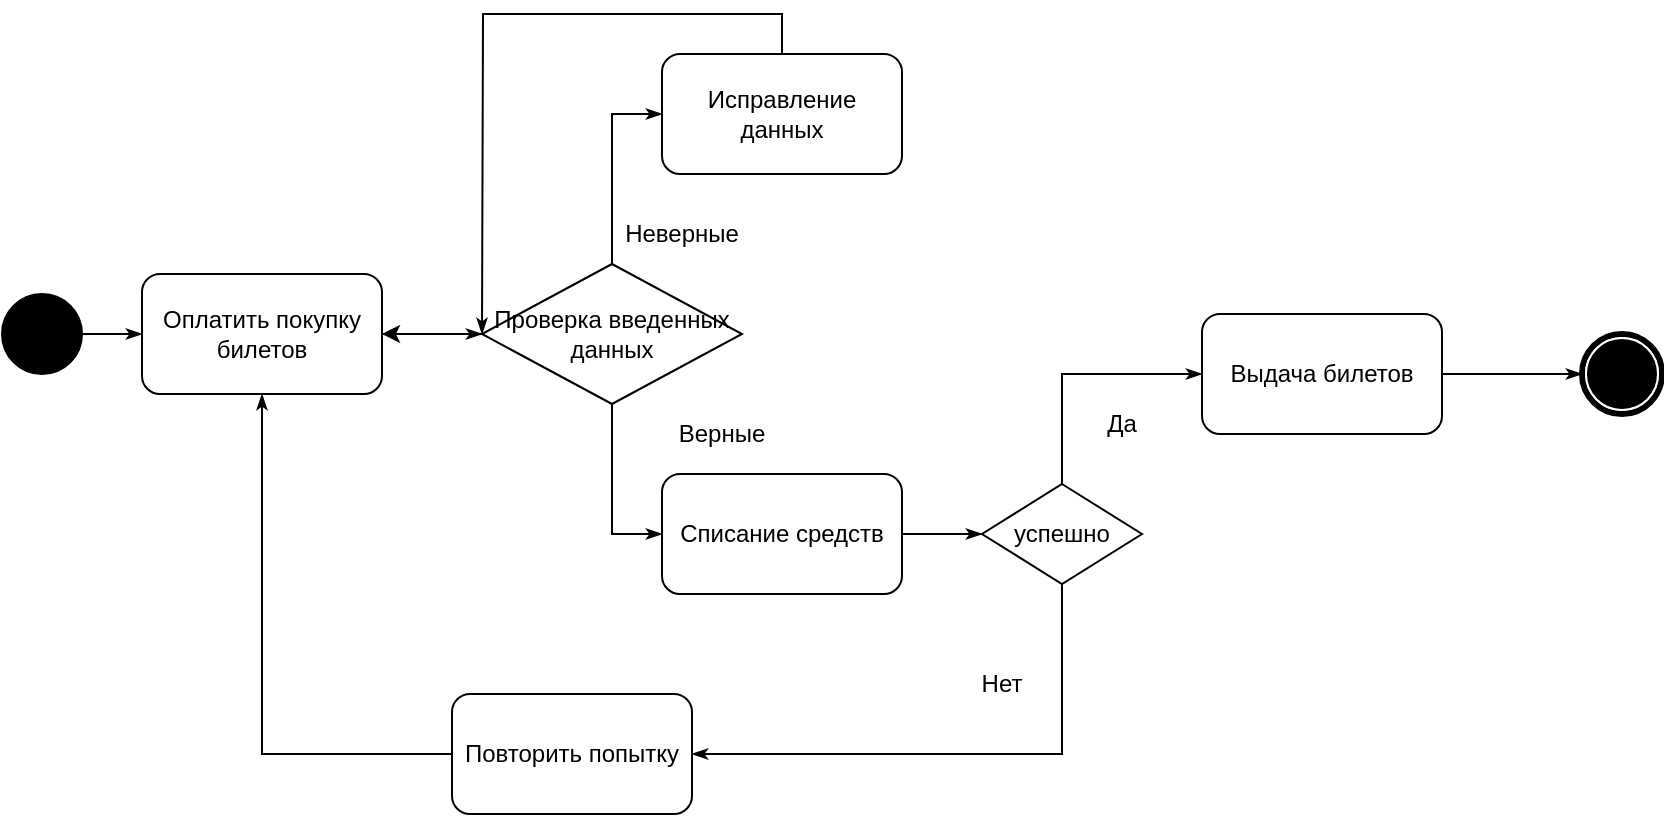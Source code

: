 <mxfile version="22.1.0" type="device">
  <diagram name="Page-1" id="0783ab3e-0a74-02c8-0abd-f7b4e66b4bec">
    <mxGraphModel dx="1892" dy="535" grid="1" gridSize="10" guides="1" tooltips="1" connect="1" arrows="1" fold="1" page="1" pageScale="1" pageWidth="850" pageHeight="1100" background="none" math="0" shadow="0">
      <root>
        <mxCell id="0" />
        <mxCell id="1" parent="0" />
        <mxCell id="cUsYler12TiQLTutVpSO-1" value="" style="ellipse;whiteSpace=wrap;html=1;rounded=0;shadow=0;comic=0;labelBackgroundColor=none;strokeWidth=1;fillColor=#000000;fontFamily=Verdana;fontSize=12;align=center;" vertex="1" parent="1">
          <mxGeometry x="-40.0" y="260" width="40" height="40" as="geometry" />
        </mxCell>
        <mxCell id="cUsYler12TiQLTutVpSO-2" value="" style="shape=mxgraph.bpmn.shape;html=1;verticalLabelPosition=bottom;labelBackgroundColor=#ffffff;verticalAlign=top;perimeter=ellipsePerimeter;outline=end;symbol=terminate;rounded=0;shadow=0;comic=0;strokeWidth=1;fontFamily=Verdana;fontSize=12;align=center;" vertex="1" parent="1">
          <mxGeometry x="750" y="280" width="40" height="40" as="geometry" />
        </mxCell>
        <mxCell id="cUsYler12TiQLTutVpSO-3" value="Оплатить покупку билетов" style="rounded=1;whiteSpace=wrap;html=1;" vertex="1" parent="1">
          <mxGeometry x="30" y="250" width="120" height="60" as="geometry" />
        </mxCell>
        <mxCell id="cUsYler12TiQLTutVpSO-4" value="Исправление данных" style="rounded=1;whiteSpace=wrap;html=1;" vertex="1" parent="1">
          <mxGeometry x="290" y="140" width="120" height="60" as="geometry" />
        </mxCell>
        <mxCell id="cUsYler12TiQLTutVpSO-17" value="" style="edgeStyle=orthogonalEdgeStyle;rounded=0;orthogonalLoop=1;jettySize=auto;html=1;" edge="1" parent="1" source="cUsYler12TiQLTutVpSO-5" target="cUsYler12TiQLTutVpSO-3">
          <mxGeometry relative="1" as="geometry" />
        </mxCell>
        <mxCell id="cUsYler12TiQLTutVpSO-5" value="Проверка введенных данных" style="rhombus;whiteSpace=wrap;html=1;" vertex="1" parent="1">
          <mxGeometry x="200" y="245" width="130" height="70" as="geometry" />
        </mxCell>
        <mxCell id="cUsYler12TiQLTutVpSO-6" value="Неверные" style="text;html=1;strokeColor=none;fillColor=none;align=center;verticalAlign=middle;whiteSpace=wrap;rounded=0;" vertex="1" parent="1">
          <mxGeometry x="270" y="215" width="60" height="30" as="geometry" />
        </mxCell>
        <mxCell id="cUsYler12TiQLTutVpSO-7" value="Списание средств" style="rounded=1;whiteSpace=wrap;html=1;" vertex="1" parent="1">
          <mxGeometry x="290" y="350" width="120" height="60" as="geometry" />
        </mxCell>
        <mxCell id="cUsYler12TiQLTutVpSO-8" value="Верные" style="text;html=1;strokeColor=none;fillColor=none;align=center;verticalAlign=middle;whiteSpace=wrap;rounded=0;" vertex="1" parent="1">
          <mxGeometry x="290" y="315" width="60" height="30" as="geometry" />
        </mxCell>
        <mxCell id="cUsYler12TiQLTutVpSO-9" value="успешно" style="rhombus;whiteSpace=wrap;html=1;" vertex="1" parent="1">
          <mxGeometry x="450" y="355" width="80" height="50" as="geometry" />
        </mxCell>
        <mxCell id="cUsYler12TiQLTutVpSO-10" value="Нет" style="text;html=1;strokeColor=none;fillColor=none;align=center;verticalAlign=middle;whiteSpace=wrap;rounded=0;" vertex="1" parent="1">
          <mxGeometry x="430" y="440" width="60" height="30" as="geometry" />
        </mxCell>
        <mxCell id="cUsYler12TiQLTutVpSO-11" value="Да" style="text;html=1;strokeColor=none;fillColor=none;align=center;verticalAlign=middle;whiteSpace=wrap;rounded=0;" vertex="1" parent="1">
          <mxGeometry x="490" y="310" width="60" height="30" as="geometry" />
        </mxCell>
        <mxCell id="cUsYler12TiQLTutVpSO-13" value="Выдача билетов" style="rounded=1;whiteSpace=wrap;html=1;" vertex="1" parent="1">
          <mxGeometry x="560" y="270" width="120" height="60" as="geometry" />
        </mxCell>
        <mxCell id="cUsYler12TiQLTutVpSO-14" value="Повторить попытку" style="rounded=1;whiteSpace=wrap;html=1;" vertex="1" parent="1">
          <mxGeometry x="185" y="460" width="120" height="60" as="geometry" />
        </mxCell>
        <mxCell id="cUsYler12TiQLTutVpSO-15" style="edgeStyle=orthogonalEdgeStyle;rounded=0;html=1;labelBackgroundColor=none;startArrow=none;startFill=0;startSize=5;endArrow=classicThin;endFill=1;endSize=5;jettySize=auto;orthogonalLoop=1;strokeWidth=1;fontFamily=Verdana;fontSize=12;entryX=0;entryY=0.5;entryDx=0;entryDy=0;" edge="1" parent="1" source="cUsYler12TiQLTutVpSO-1" target="cUsYler12TiQLTutVpSO-3">
          <mxGeometry relative="1" as="geometry">
            <mxPoint x="-40.0" y="199.957" as="sourcePoint" />
            <mxPoint x="206.0" y="249.957" as="targetPoint" />
          </mxGeometry>
        </mxCell>
        <mxCell id="cUsYler12TiQLTutVpSO-16" style="edgeStyle=orthogonalEdgeStyle;rounded=0;html=1;labelBackgroundColor=none;startArrow=none;startFill=0;startSize=5;endArrow=classicThin;endFill=1;endSize=5;jettySize=auto;orthogonalLoop=1;strokeWidth=1;fontFamily=Verdana;fontSize=12;exitX=1;exitY=0.5;exitDx=0;exitDy=0;entryX=0;entryY=0.5;entryDx=0;entryDy=0;" edge="1" parent="1" source="cUsYler12TiQLTutVpSO-3" target="cUsYler12TiQLTutVpSO-5">
          <mxGeometry relative="1" as="geometry">
            <mxPoint x="300.0" y="339.957" as="sourcePoint" />
            <mxPoint x="190" y="280" as="targetPoint" />
          </mxGeometry>
        </mxCell>
        <mxCell id="cUsYler12TiQLTutVpSO-18" style="edgeStyle=orthogonalEdgeStyle;rounded=0;html=1;labelBackgroundColor=none;startArrow=none;startFill=0;startSize=5;endArrow=classicThin;endFill=1;endSize=5;jettySize=auto;orthogonalLoop=1;strokeWidth=1;fontFamily=Verdana;fontSize=12;exitX=0.5;exitY=0;exitDx=0;exitDy=0;" edge="1" parent="1" source="cUsYler12TiQLTutVpSO-4">
          <mxGeometry relative="1" as="geometry">
            <mxPoint x="356.75" y="249.997" as="sourcePoint" />
            <mxPoint x="200" y="280" as="targetPoint" />
          </mxGeometry>
        </mxCell>
        <mxCell id="cUsYler12TiQLTutVpSO-19" style="edgeStyle=orthogonalEdgeStyle;rounded=0;html=1;labelBackgroundColor=none;startArrow=none;startFill=0;startSize=5;endArrow=classicThin;endFill=1;endSize=5;jettySize=auto;orthogonalLoop=1;strokeWidth=1;fontFamily=Verdana;fontSize=12;exitX=0.5;exitY=0;exitDx=0;exitDy=0;entryX=0;entryY=0.5;entryDx=0;entryDy=0;" edge="1" parent="1" source="cUsYler12TiQLTutVpSO-5" target="cUsYler12TiQLTutVpSO-4">
          <mxGeometry relative="1" as="geometry">
            <mxPoint x="300.0" y="339.957" as="sourcePoint" />
            <mxPoint x="430" y="260" as="targetPoint" />
          </mxGeometry>
        </mxCell>
        <mxCell id="cUsYler12TiQLTutVpSO-20" style="edgeStyle=orthogonalEdgeStyle;rounded=0;html=1;labelBackgroundColor=none;startArrow=none;startFill=0;startSize=5;endArrow=classicThin;endFill=1;endSize=5;jettySize=auto;orthogonalLoop=1;strokeWidth=1;fontFamily=Verdana;fontSize=12;exitX=0.5;exitY=1;exitDx=0;exitDy=0;entryX=0;entryY=0.5;entryDx=0;entryDy=0;" edge="1" parent="1" source="cUsYler12TiQLTutVpSO-5" target="cUsYler12TiQLTutVpSO-7">
          <mxGeometry relative="1" as="geometry">
            <mxPoint x="300.0" y="339.957" as="sourcePoint" />
            <mxPoint x="546.0" y="389.957" as="targetPoint" />
          </mxGeometry>
        </mxCell>
        <mxCell id="cUsYler12TiQLTutVpSO-21" style="edgeStyle=orthogonalEdgeStyle;rounded=0;html=1;labelBackgroundColor=none;startArrow=none;startFill=0;startSize=5;endArrow=classicThin;endFill=1;endSize=5;jettySize=auto;orthogonalLoop=1;strokeWidth=1;fontFamily=Verdana;fontSize=12;exitX=0.5;exitY=0;exitDx=0;exitDy=0;entryX=0;entryY=0.5;entryDx=0;entryDy=0;" edge="1" parent="1" source="cUsYler12TiQLTutVpSO-9" target="cUsYler12TiQLTutVpSO-13">
          <mxGeometry relative="1" as="geometry">
            <mxPoint x="300.0" y="339.957" as="sourcePoint" />
            <mxPoint x="546.0" y="389.957" as="targetPoint" />
          </mxGeometry>
        </mxCell>
        <mxCell id="cUsYler12TiQLTutVpSO-22" style="edgeStyle=orthogonalEdgeStyle;rounded=0;html=1;labelBackgroundColor=none;startArrow=none;startFill=0;startSize=5;endArrow=classicThin;endFill=1;endSize=5;jettySize=auto;orthogonalLoop=1;strokeWidth=1;fontFamily=Verdana;fontSize=12;exitX=1;exitY=0.5;exitDx=0;exitDy=0;entryX=0;entryY=0.5;entryDx=0;entryDy=0;" edge="1" parent="1" source="cUsYler12TiQLTutVpSO-7" target="cUsYler12TiQLTutVpSO-9">
          <mxGeometry relative="1" as="geometry">
            <mxPoint x="300.0" y="339.957" as="sourcePoint" />
            <mxPoint x="546.0" y="389.957" as="targetPoint" />
          </mxGeometry>
        </mxCell>
        <mxCell id="cUsYler12TiQLTutVpSO-23" style="edgeStyle=orthogonalEdgeStyle;rounded=0;html=1;labelBackgroundColor=none;startArrow=none;startFill=0;startSize=5;endArrow=classicThin;endFill=1;endSize=5;jettySize=auto;orthogonalLoop=1;strokeWidth=1;fontFamily=Verdana;fontSize=12;exitX=1;exitY=0.5;exitDx=0;exitDy=0;entryX=0;entryY=0.5;entryDx=0;entryDy=0;" edge="1" parent="1" source="cUsYler12TiQLTutVpSO-13" target="cUsYler12TiQLTutVpSO-2">
          <mxGeometry relative="1" as="geometry">
            <mxPoint x="604.0" y="419.997" as="sourcePoint" />
            <mxPoint x="850.0" y="469.997" as="targetPoint" />
          </mxGeometry>
        </mxCell>
        <mxCell id="cUsYler12TiQLTutVpSO-24" style="edgeStyle=orthogonalEdgeStyle;rounded=0;html=1;labelBackgroundColor=none;startArrow=none;startFill=0;startSize=5;endArrow=classicThin;endFill=1;endSize=5;jettySize=auto;orthogonalLoop=1;strokeWidth=1;fontFamily=Verdana;fontSize=12;exitX=0;exitY=0.5;exitDx=0;exitDy=0;entryX=0.5;entryY=1;entryDx=0;entryDy=0;" edge="1" parent="1" source="cUsYler12TiQLTutVpSO-14" target="cUsYler12TiQLTutVpSO-3">
          <mxGeometry relative="1" as="geometry">
            <mxPoint x="510.0" y="459.997" as="sourcePoint" />
            <mxPoint x="30" y="280" as="targetPoint" />
          </mxGeometry>
        </mxCell>
        <mxCell id="cUsYler12TiQLTutVpSO-25" style="edgeStyle=orthogonalEdgeStyle;rounded=0;html=1;labelBackgroundColor=none;startArrow=none;startFill=0;startSize=5;endArrow=classicThin;endFill=1;endSize=5;jettySize=auto;orthogonalLoop=1;strokeWidth=1;fontFamily=Verdana;fontSize=12;exitX=0.5;exitY=1;exitDx=0;exitDy=0;entryX=1;entryY=0.5;entryDx=0;entryDy=0;" edge="1" parent="1" source="cUsYler12TiQLTutVpSO-9" target="cUsYler12TiQLTutVpSO-14">
          <mxGeometry relative="1" as="geometry">
            <mxPoint x="500" y="465.04" as="sourcePoint" />
            <mxPoint x="556.0" y="449.997" as="targetPoint" />
          </mxGeometry>
        </mxCell>
      </root>
    </mxGraphModel>
  </diagram>
</mxfile>
